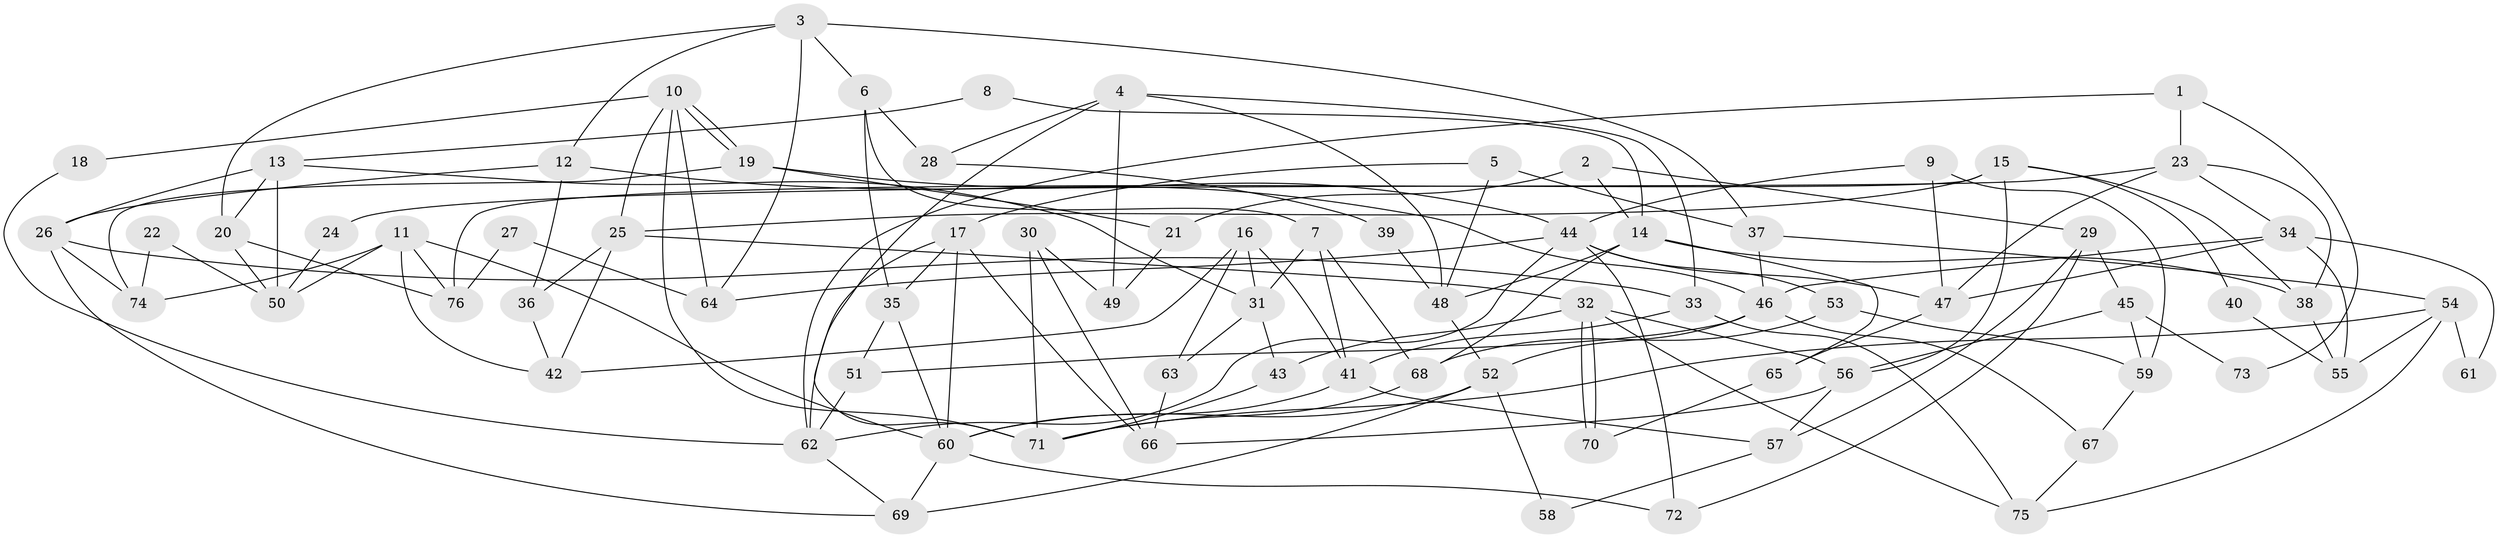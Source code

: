 // Generated by graph-tools (version 1.1) at 2025/50/03/09/25 03:50:12]
// undirected, 76 vertices, 152 edges
graph export_dot {
graph [start="1"]
  node [color=gray90,style=filled];
  1;
  2;
  3;
  4;
  5;
  6;
  7;
  8;
  9;
  10;
  11;
  12;
  13;
  14;
  15;
  16;
  17;
  18;
  19;
  20;
  21;
  22;
  23;
  24;
  25;
  26;
  27;
  28;
  29;
  30;
  31;
  32;
  33;
  34;
  35;
  36;
  37;
  38;
  39;
  40;
  41;
  42;
  43;
  44;
  45;
  46;
  47;
  48;
  49;
  50;
  51;
  52;
  53;
  54;
  55;
  56;
  57;
  58;
  59;
  60;
  61;
  62;
  63;
  64;
  65;
  66;
  67;
  68;
  69;
  70;
  71;
  72;
  73;
  74;
  75;
  76;
  1 -- 23;
  1 -- 62;
  1 -- 73;
  2 -- 21;
  2 -- 29;
  2 -- 14;
  3 -- 64;
  3 -- 37;
  3 -- 6;
  3 -- 12;
  3 -- 20;
  4 -- 48;
  4 -- 33;
  4 -- 28;
  4 -- 49;
  4 -- 71;
  5 -- 37;
  5 -- 48;
  5 -- 17;
  6 -- 35;
  6 -- 7;
  6 -- 28;
  7 -- 31;
  7 -- 41;
  7 -- 68;
  8 -- 13;
  8 -- 14;
  9 -- 59;
  9 -- 44;
  9 -- 47;
  10 -- 19;
  10 -- 19;
  10 -- 71;
  10 -- 18;
  10 -- 25;
  10 -- 64;
  11 -- 50;
  11 -- 42;
  11 -- 60;
  11 -- 74;
  11 -- 76;
  12 -- 46;
  12 -- 26;
  12 -- 36;
  13 -- 26;
  13 -- 20;
  13 -- 31;
  13 -- 50;
  14 -- 68;
  14 -- 38;
  14 -- 48;
  14 -- 65;
  15 -- 25;
  15 -- 38;
  15 -- 40;
  15 -- 56;
  15 -- 76;
  16 -- 63;
  16 -- 42;
  16 -- 31;
  16 -- 41;
  17 -- 60;
  17 -- 35;
  17 -- 62;
  17 -- 66;
  18 -- 62;
  19 -- 44;
  19 -- 21;
  19 -- 74;
  20 -- 76;
  20 -- 50;
  21 -- 49;
  22 -- 74;
  22 -- 50;
  23 -- 38;
  23 -- 34;
  23 -- 24;
  23 -- 47;
  24 -- 50;
  25 -- 32;
  25 -- 36;
  25 -- 42;
  26 -- 74;
  26 -- 33;
  26 -- 69;
  27 -- 64;
  27 -- 76;
  28 -- 39;
  29 -- 72;
  29 -- 57;
  29 -- 45;
  30 -- 66;
  30 -- 71;
  30 -- 49;
  31 -- 43;
  31 -- 63;
  32 -- 70;
  32 -- 70;
  32 -- 56;
  32 -- 43;
  32 -- 75;
  33 -- 41;
  33 -- 75;
  34 -- 47;
  34 -- 46;
  34 -- 55;
  34 -- 61;
  35 -- 60;
  35 -- 51;
  36 -- 42;
  37 -- 54;
  37 -- 46;
  38 -- 55;
  39 -- 48;
  40 -- 55;
  41 -- 57;
  41 -- 60;
  43 -- 71;
  44 -- 47;
  44 -- 62;
  44 -- 53;
  44 -- 64;
  44 -- 72;
  45 -- 59;
  45 -- 56;
  45 -- 73;
  46 -- 52;
  46 -- 51;
  46 -- 67;
  47 -- 65;
  48 -- 52;
  51 -- 62;
  52 -- 60;
  52 -- 69;
  52 -- 58;
  53 -- 68;
  53 -- 59;
  54 -- 71;
  54 -- 75;
  54 -- 55;
  54 -- 61;
  56 -- 57;
  56 -- 66;
  57 -- 58;
  59 -- 67;
  60 -- 69;
  60 -- 72;
  62 -- 69;
  63 -- 66;
  65 -- 70;
  67 -- 75;
  68 -- 71;
}
